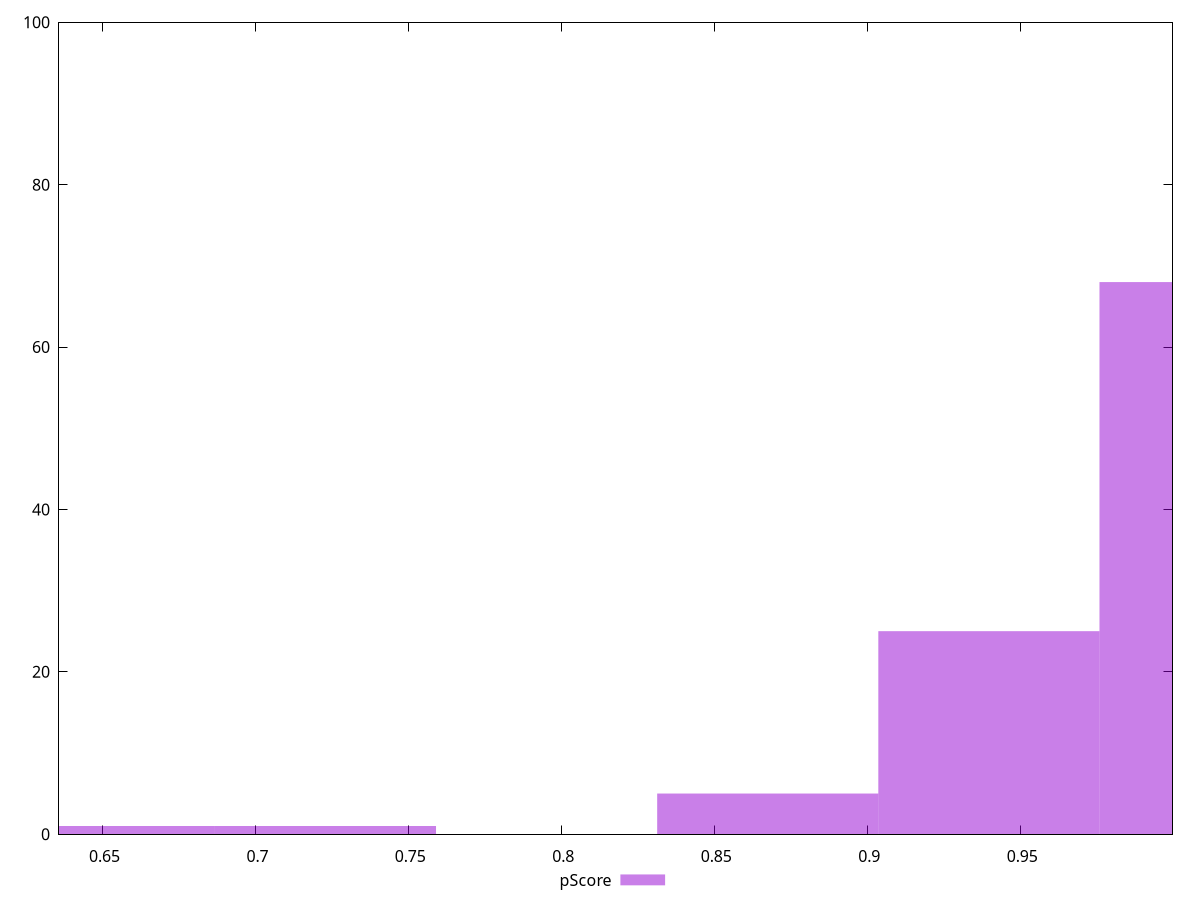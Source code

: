 reset

$pScore <<EOF
1.0120577770641421 68
0.9397679358452748 25
0.8674780946264076 5
0.6506085709698056 1
0.7228984121886729 1
EOF

set key outside below
set boxwidth 0.07228984121886729
set xrange [0.6358054731913492:0.9997808543380344]
set yrange [0:100]
set trange [0:100]
set style fill transparent solid 0.5 noborder
set terminal svg size 640, 490 enhanced background rgb 'white'
set output "report_00013_2021-02-09T12-04-24.940Z/bootup-time/samples/pages+cached+noadtech+nomedia+nocss/pScore/histogram.svg"

plot $pScore title "pScore" with boxes

reset
